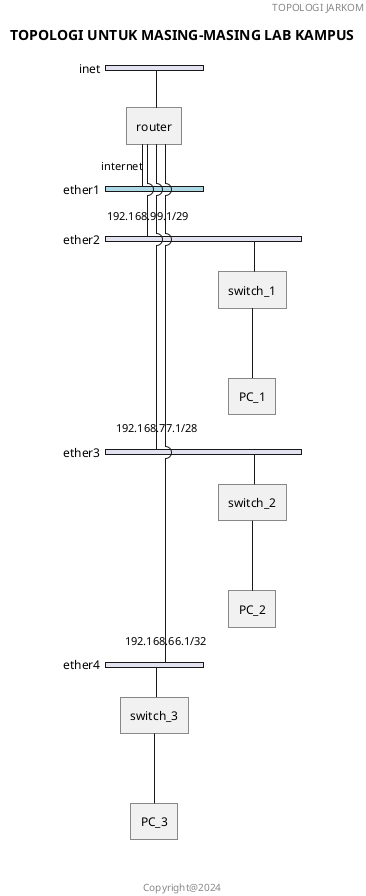 @startuml
header TOPOLOGI JARKOM
footer Copyright@2024
title TOPOLOGI UNTUK MASING-MASING LAB KAMPUS
nwdiag {
    inet --router

    network ether1 {
        color = "lightblue"
        router [address = "internet"];
    }

    network ether2 {
        router [address = "192.168.99.1/29"];
        switch_1
        switch_1 -- PC_1
    }

    network ether3 {
        router [address = "192.168.77.1/28"];
        switch_2
        switch_2 -- PC_2
    }

    network ether4 {
        router [address = "192.168.66.1/32"];
        switch_3
        switch_3 -- PC_3
    }
}
@enduml
